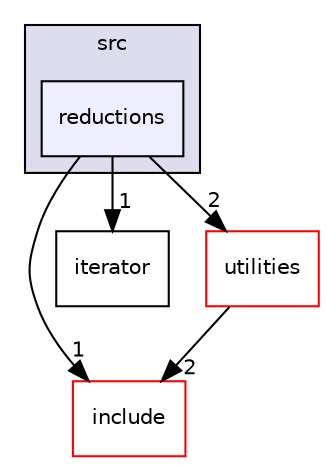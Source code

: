 digraph "reductions" {
  compound=true
  node [ fontsize="10", fontname="Helvetica"];
  edge [ labelfontsize="10", labelfontname="Helvetica"];
  subgraph clusterdir_68267d1309a1af8e8297ef4c3efbcdba {
    graph [ bgcolor="#ddddee", pencolor="black", label="src" fontname="Helvetica", fontsize="10", URL="dir_68267d1309a1af8e8297ef4c3efbcdba.html"]
  dir_488a33708a2424608dead1afd03824f0 [shape=box, label="reductions", style="filled", fillcolor="#eeeeff", pencolor="black", URL="dir_488a33708a2424608dead1afd03824f0.html"];
  }
  dir_d44c64559bbebec7f509842c48db8b23 [shape=box label="include" fillcolor="white" style="filled" color="red" URL="dir_d44c64559bbebec7f509842c48db8b23.html"];
  dir_8dd3d1725a984f37a21b0944d5621ef5 [shape=box label="iterator" URL="dir_8dd3d1725a984f37a21b0944d5621ef5.html"];
  dir_7b5d38f1875f1b693f62ca6a108a1129 [shape=box label="utilities" fillcolor="white" style="filled" color="red" URL="dir_7b5d38f1875f1b693f62ca6a108a1129.html"];
  dir_488a33708a2424608dead1afd03824f0->dir_d44c64559bbebec7f509842c48db8b23 [headlabel="1", labeldistance=1.5 headhref="dir_000027_000008.html"];
  dir_488a33708a2424608dead1afd03824f0->dir_8dd3d1725a984f37a21b0944d5621ef5 [headlabel="1", labeldistance=1.5 headhref="dir_000027_000045.html"];
  dir_488a33708a2424608dead1afd03824f0->dir_7b5d38f1875f1b693f62ca6a108a1129 [headlabel="2", labeldistance=1.5 headhref="dir_000027_000012.html"];
  dir_7b5d38f1875f1b693f62ca6a108a1129->dir_d44c64559bbebec7f509842c48db8b23 [headlabel="2", labeldistance=1.5 headhref="dir_000012_000008.html"];
}
